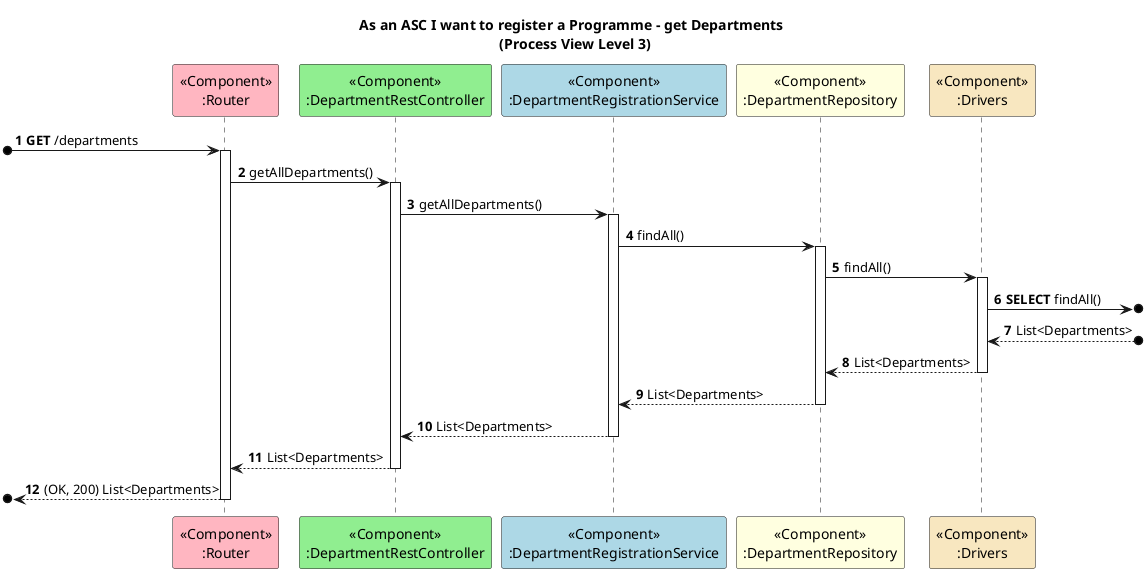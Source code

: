 @startuml

autonumber

title As an ASC I want to register a Programme - get Departments \n (Process View Level 3)

participant "<<Component>>\n:Router" as RT #lightpink
participant "<<Component>>\n:DepartmentRestController" as C #lightgreen
participant "<<Component>>\n:DepartmentRegistrationService" as S #lightblue
participant "<<Component>>\n:DepartmentRepository" as R #lightyellow
participant "<<Component>>\n:Drivers" as Drivers #strategy

[o-> RT ++: **GET** /departments
RT -> C ++: getAllDepartments()
C -> S ++: getAllDepartments()
S -> R ++: findAll()
R -> Drivers ++: findAll()
Drivers ->o] : **SELECT** findAll()
Drivers <--o] : List<Departments>
Drivers --> R --: List<Departments>
R --> S --: List<Departments>
S --> C --: List<Departments>
C --> RT --: List<Departments>
[o<-- RT --: (OK, 200) List<Departments>

@enduml
